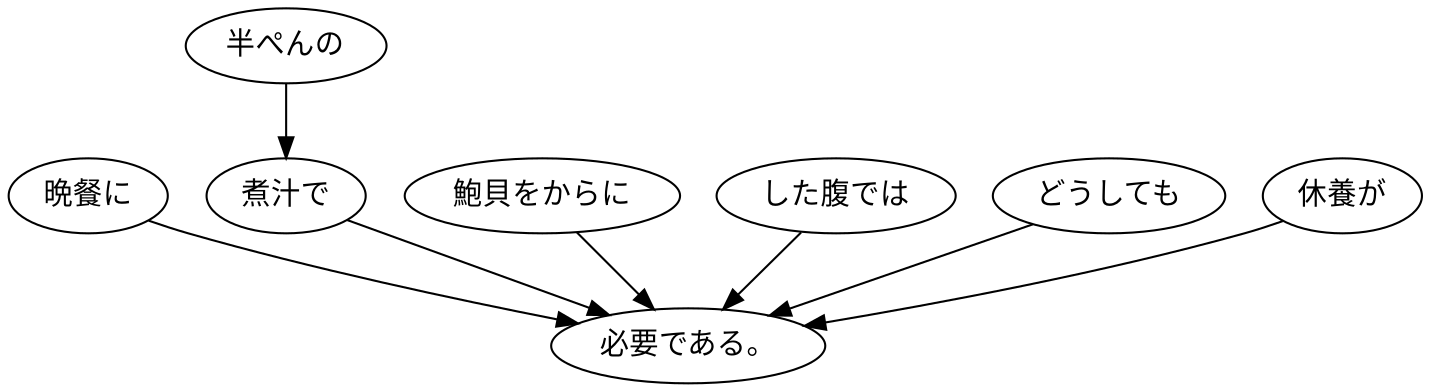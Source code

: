 digraph graph2661 {
	node0 [label="晩餐に"];
	node1 [label="半ぺんの"];
	node2 [label="煮汁で"];
	node3 [label="鮑貝をからに"];
	node4 [label="した腹では"];
	node5 [label="どうしても"];
	node6 [label="休養が"];
	node7 [label="必要である。"];
	node0 -> node7;
	node1 -> node2;
	node2 -> node7;
	node3 -> node7;
	node4 -> node7;
	node5 -> node7;
	node6 -> node7;
}
